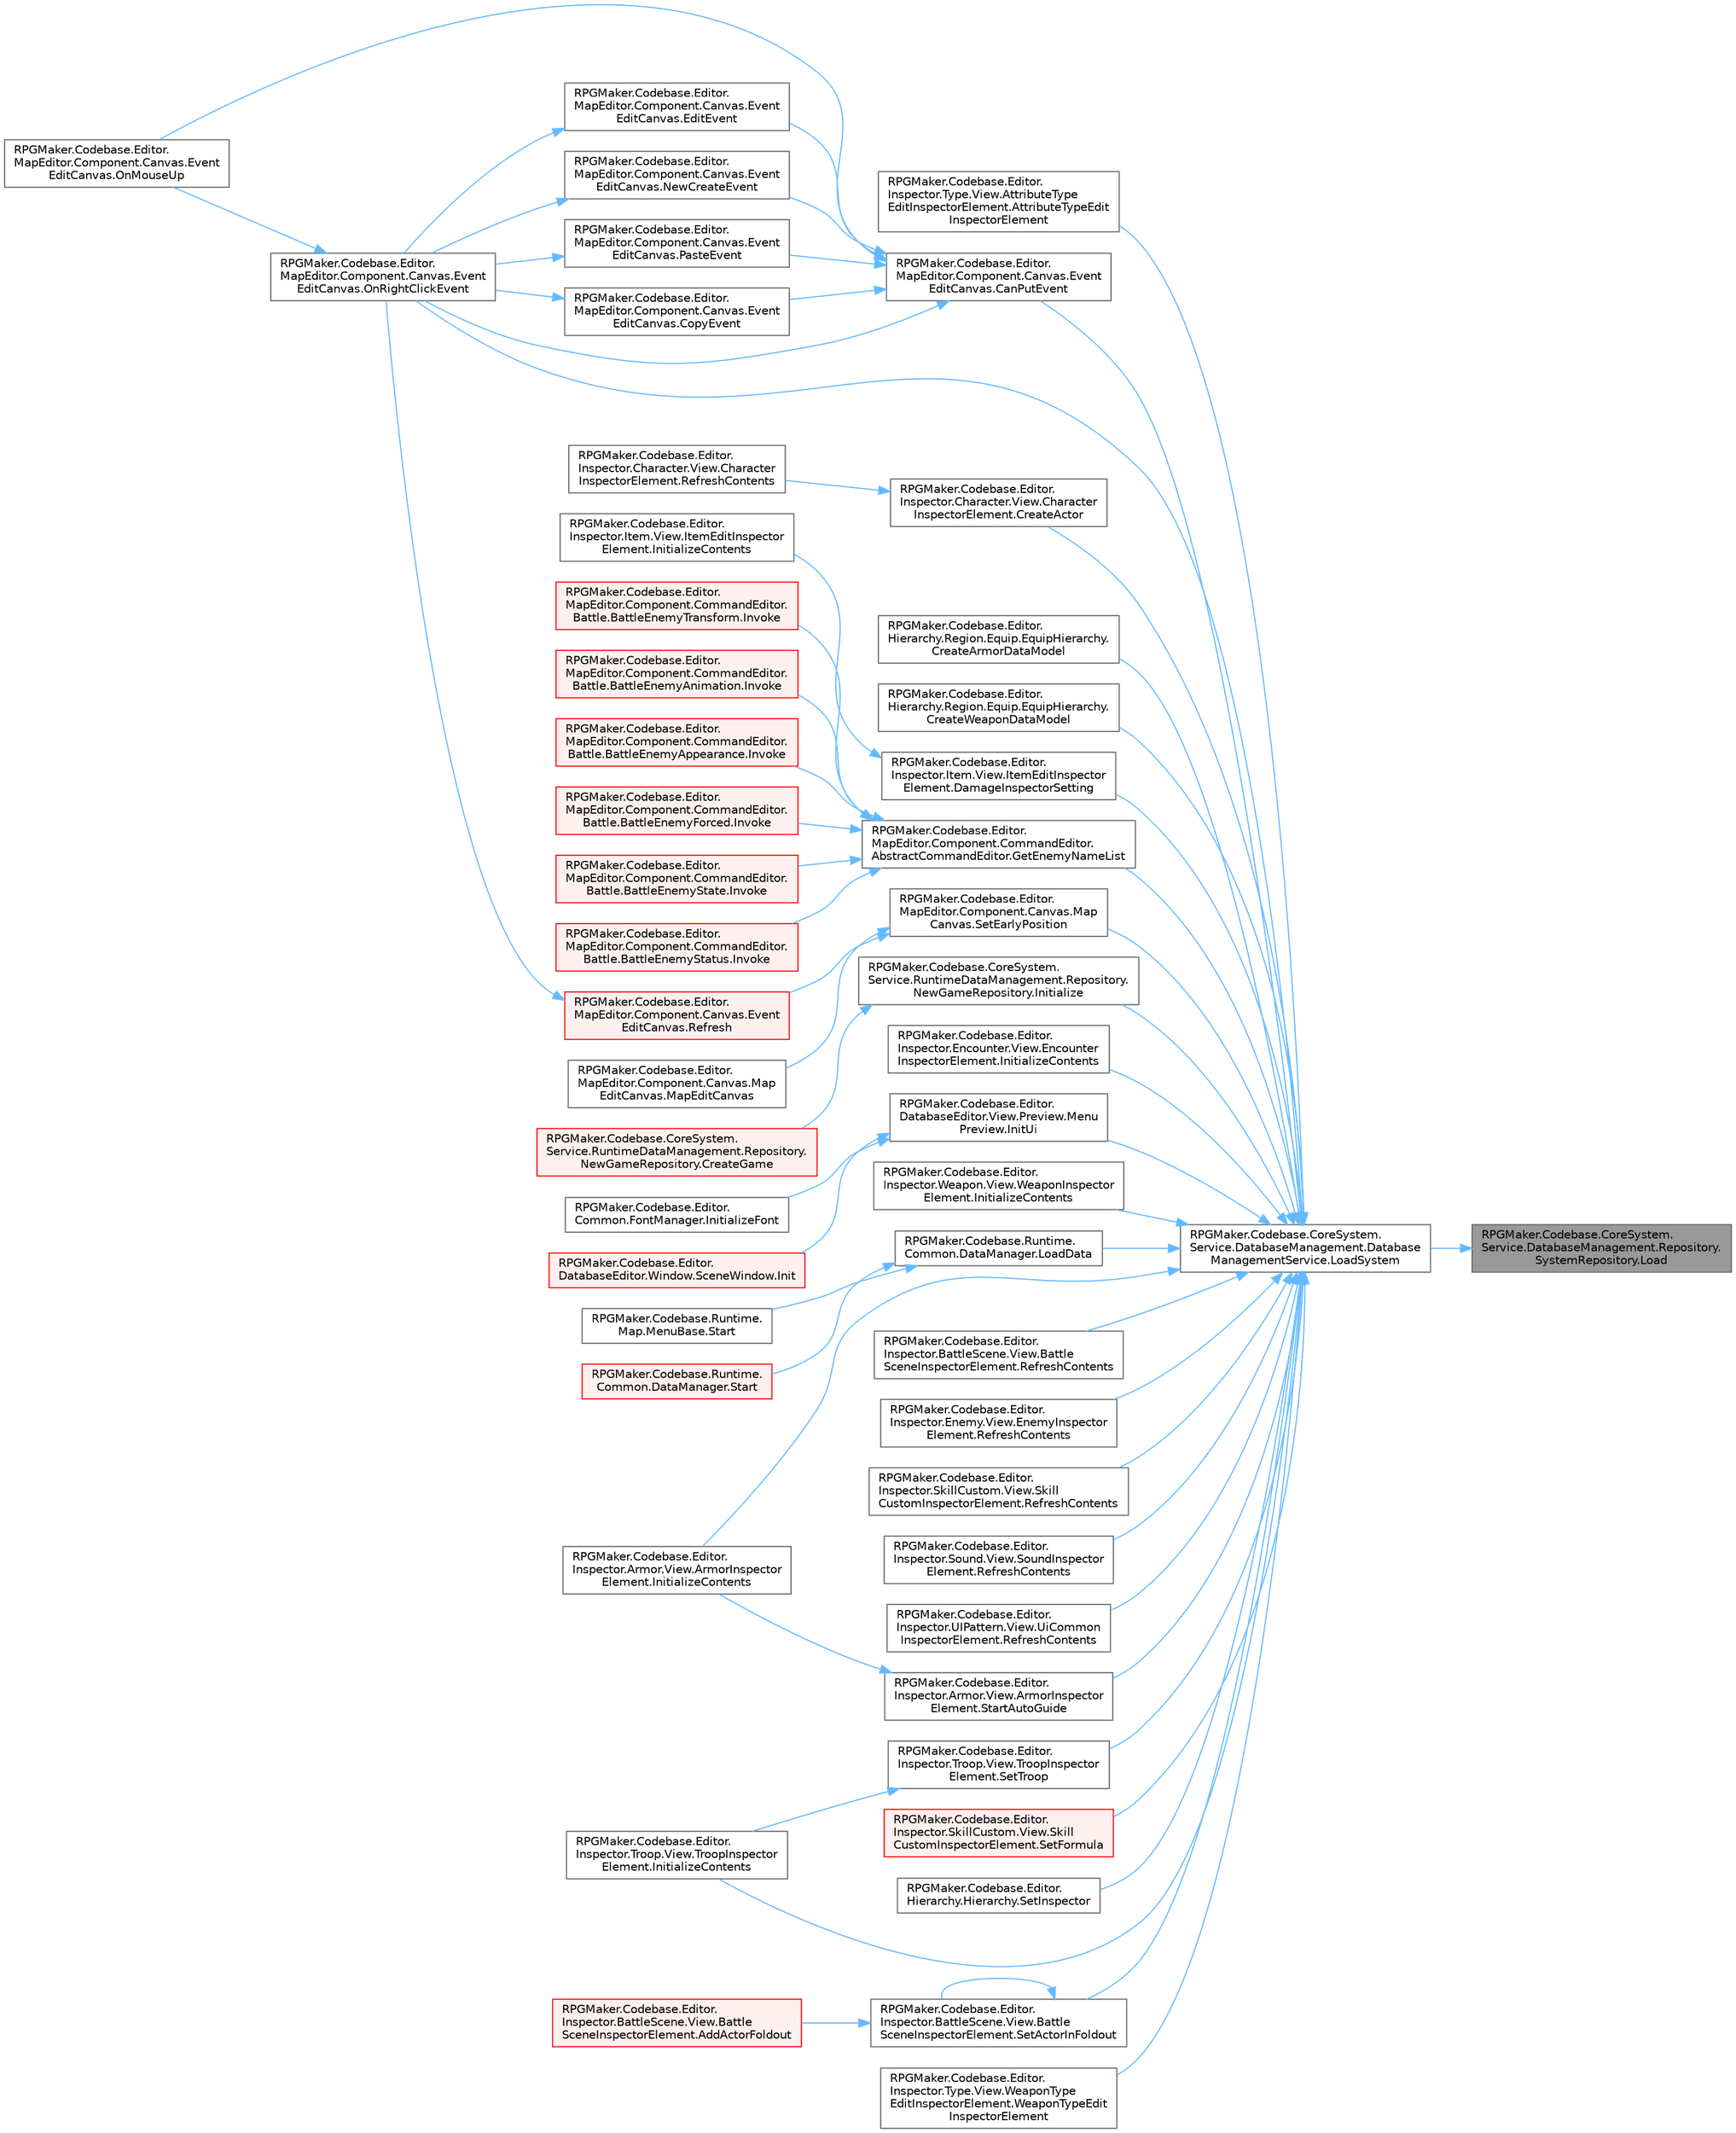 digraph "RPGMaker.Codebase.CoreSystem.Service.DatabaseManagement.Repository.SystemRepository.Load"
{
 // LATEX_PDF_SIZE
  bgcolor="transparent";
  edge [fontname=Helvetica,fontsize=10,labelfontname=Helvetica,labelfontsize=10];
  node [fontname=Helvetica,fontsize=10,shape=box,height=0.2,width=0.4];
  rankdir="RL";
  Node1 [id="Node000001",label="RPGMaker.Codebase.CoreSystem.\lService.DatabaseManagement.Repository.\lSystemRepository.Load",height=0.2,width=0.4,color="gray40", fillcolor="grey60", style="filled", fontcolor="black",tooltip=" "];
  Node1 -> Node2 [id="edge1_Node000001_Node000002",dir="back",color="steelblue1",style="solid",tooltip=" "];
  Node2 [id="Node000002",label="RPGMaker.Codebase.CoreSystem.\lService.DatabaseManagement.Database\lManagementService.LoadSystem",height=0.2,width=0.4,color="grey40", fillcolor="white", style="filled",URL="$db/db0/class_r_p_g_maker_1_1_codebase_1_1_core_system_1_1_service_1_1_database_management_1_1_database_management_service.html#ab14ced87348b79b244d7a5d975e80d25",tooltip=" "];
  Node2 -> Node3 [id="edge2_Node000002_Node000003",dir="back",color="steelblue1",style="solid",tooltip=" "];
  Node3 [id="Node000003",label="RPGMaker.Codebase.Editor.\lInspector.Type.View.AttributeType\lEditInspectorElement.AttributeTypeEdit\lInspectorElement",height=0.2,width=0.4,color="grey40", fillcolor="white", style="filled",URL="$da/d29/class_r_p_g_maker_1_1_codebase_1_1_editor_1_1_inspector_1_1_type_1_1_view_1_1_attribute_type_edit_inspector_element.html#ab1d627cb0aa4147ec2c4e6c90351ec96",tooltip=" "];
  Node2 -> Node4 [id="edge3_Node000002_Node000004",dir="back",color="steelblue1",style="solid",tooltip=" "];
  Node4 [id="Node000004",label="RPGMaker.Codebase.Editor.\lMapEditor.Component.Canvas.Event\lEditCanvas.CanPutEvent",height=0.2,width=0.4,color="grey40", fillcolor="white", style="filled",URL="$df/d64/class_r_p_g_maker_1_1_codebase_1_1_editor_1_1_map_editor_1_1_component_1_1_canvas_1_1_event_edit_canvas.html#ab5bd5cb0d606a6f9e350f884cbbbaf84",tooltip="配置できるか （すでにプレイヤーか乗り物が設置されていないか）"];
  Node4 -> Node5 [id="edge4_Node000004_Node000005",dir="back",color="steelblue1",style="solid",tooltip=" "];
  Node5 [id="Node000005",label="RPGMaker.Codebase.Editor.\lMapEditor.Component.Canvas.Event\lEditCanvas.CopyEvent",height=0.2,width=0.4,color="grey40", fillcolor="white", style="filled",URL="$df/d64/class_r_p_g_maker_1_1_codebase_1_1_editor_1_1_map_editor_1_1_component_1_1_canvas_1_1_event_edit_canvas.html#a7bcb22e2b2e5d78ca2e6b9681da53efd",tooltip="コピー"];
  Node5 -> Node6 [id="edge5_Node000005_Node000006",dir="back",color="steelblue1",style="solid",tooltip=" "];
  Node6 [id="Node000006",label="RPGMaker.Codebase.Editor.\lMapEditor.Component.Canvas.Event\lEditCanvas.OnRightClickEvent",height=0.2,width=0.4,color="grey40", fillcolor="white", style="filled",URL="$df/d64/class_r_p_g_maker_1_1_codebase_1_1_editor_1_1_map_editor_1_1_component_1_1_canvas_1_1_event_edit_canvas.html#a8676f768957dc03cc2c11dfceffe4009",tooltip=" "];
  Node6 -> Node7 [id="edge6_Node000006_Node000007",dir="back",color="steelblue1",style="solid",tooltip=" "];
  Node7 [id="Node000007",label="RPGMaker.Codebase.Editor.\lMapEditor.Component.Canvas.Event\lEditCanvas.OnMouseUp",height=0.2,width=0.4,color="grey40", fillcolor="white", style="filled",URL="$df/d64/class_r_p_g_maker_1_1_codebase_1_1_editor_1_1_map_editor_1_1_component_1_1_canvas_1_1_event_edit_canvas.html#a12f00b58b7d3a594e87001b6d90e5b5c",tooltip=" "];
  Node4 -> Node8 [id="edge7_Node000004_Node000008",dir="back",color="steelblue1",style="solid",tooltip=" "];
  Node8 [id="Node000008",label="RPGMaker.Codebase.Editor.\lMapEditor.Component.Canvas.Event\lEditCanvas.EditEvent",height=0.2,width=0.4,color="grey40", fillcolor="white", style="filled",URL="$df/d64/class_r_p_g_maker_1_1_codebase_1_1_editor_1_1_map_editor_1_1_component_1_1_canvas_1_1_event_edit_canvas.html#aa7a17e38892ca7631e2ef75ef491b6a1",tooltip="編集"];
  Node8 -> Node6 [id="edge8_Node000008_Node000006",dir="back",color="steelblue1",style="solid",tooltip=" "];
  Node4 -> Node9 [id="edge9_Node000004_Node000009",dir="back",color="steelblue1",style="solid",tooltip=" "];
  Node9 [id="Node000009",label="RPGMaker.Codebase.Editor.\lMapEditor.Component.Canvas.Event\lEditCanvas.NewCreateEvent",height=0.2,width=0.4,color="grey40", fillcolor="white", style="filled",URL="$df/d64/class_r_p_g_maker_1_1_codebase_1_1_editor_1_1_map_editor_1_1_component_1_1_canvas_1_1_event_edit_canvas.html#a48de8645c7ed3cce340b1bd0b8fab281",tooltip="新規作成"];
  Node9 -> Node6 [id="edge10_Node000009_Node000006",dir="back",color="steelblue1",style="solid",tooltip=" "];
  Node4 -> Node7 [id="edge11_Node000004_Node000007",dir="back",color="steelblue1",style="solid",tooltip=" "];
  Node4 -> Node6 [id="edge12_Node000004_Node000006",dir="back",color="steelblue1",style="solid",tooltip=" "];
  Node4 -> Node10 [id="edge13_Node000004_Node000010",dir="back",color="steelblue1",style="solid",tooltip=" "];
  Node10 [id="Node000010",label="RPGMaker.Codebase.Editor.\lMapEditor.Component.Canvas.Event\lEditCanvas.PasteEvent",height=0.2,width=0.4,color="grey40", fillcolor="white", style="filled",URL="$df/d64/class_r_p_g_maker_1_1_codebase_1_1_editor_1_1_map_editor_1_1_component_1_1_canvas_1_1_event_edit_canvas.html#a93e136f1b809ecf9e9dc388a82aba2c9",tooltip="イベントをペーストするためのコールバックを返す"];
  Node10 -> Node6 [id="edge14_Node000010_Node000006",dir="back",color="steelblue1",style="solid",tooltip=" "];
  Node2 -> Node11 [id="edge15_Node000002_Node000011",dir="back",color="steelblue1",style="solid",tooltip=" "];
  Node11 [id="Node000011",label="RPGMaker.Codebase.Editor.\lInspector.Character.View.Character\lInspectorElement.CreateActor",height=0.2,width=0.4,color="grey40", fillcolor="white", style="filled",URL="$dc/da1/class_r_p_g_maker_1_1_codebase_1_1_editor_1_1_inspector_1_1_character_1_1_view_1_1_character_inspector_element.html#ac1012fe4513fff47c98a0f84acfbfa98",tooltip=" "];
  Node11 -> Node12 [id="edge16_Node000011_Node000012",dir="back",color="steelblue1",style="solid",tooltip=" "];
  Node12 [id="Node000012",label="RPGMaker.Codebase.Editor.\lInspector.Character.View.Character\lInspectorElement.RefreshContents",height=0.2,width=0.4,color="grey40", fillcolor="white", style="filled",URL="$dc/da1/class_r_p_g_maker_1_1_codebase_1_1_editor_1_1_inspector_1_1_character_1_1_view_1_1_character_inspector_element.html#a9a644c506bdd8adaf18f56aa61359b17",tooltip="データの更新"];
  Node2 -> Node13 [id="edge17_Node000002_Node000013",dir="back",color="steelblue1",style="solid",tooltip=" "];
  Node13 [id="Node000013",label="RPGMaker.Codebase.Editor.\lHierarchy.Region.Equip.EquipHierarchy.\lCreateArmorDataModel",height=0.2,width=0.4,color="grey40", fillcolor="white", style="filled",URL="$de/dca/class_r_p_g_maker_1_1_codebase_1_1_editor_1_1_hierarchy_1_1_region_1_1_equip_1_1_equip_hierarchy.html#a2876b9aa99873c5c9fc7812ce34755a8",tooltip="防具の新規作成"];
  Node2 -> Node14 [id="edge18_Node000002_Node000014",dir="back",color="steelblue1",style="solid",tooltip=" "];
  Node14 [id="Node000014",label="RPGMaker.Codebase.Editor.\lHierarchy.Region.Equip.EquipHierarchy.\lCreateWeaponDataModel",height=0.2,width=0.4,color="grey40", fillcolor="white", style="filled",URL="$de/dca/class_r_p_g_maker_1_1_codebase_1_1_editor_1_1_hierarchy_1_1_region_1_1_equip_1_1_equip_hierarchy.html#a759a3d16cde639e634fb290bb1bc02f9",tooltip="武器の新規作成"];
  Node2 -> Node15 [id="edge19_Node000002_Node000015",dir="back",color="steelblue1",style="solid",tooltip=" "];
  Node15 [id="Node000015",label="RPGMaker.Codebase.Editor.\lInspector.Item.View.ItemEditInspector\lElement.DamageInspectorSetting",height=0.2,width=0.4,color="grey40", fillcolor="white", style="filled",URL="$d7/d2a/class_r_p_g_maker_1_1_codebase_1_1_editor_1_1_inspector_1_1_item_1_1_view_1_1_item_edit_inspector_element.html#a36f0b27350f305966b4d42ae5a4424af",tooltip=" "];
  Node15 -> Node16 [id="edge20_Node000015_Node000016",dir="back",color="steelblue1",style="solid",tooltip=" "];
  Node16 [id="Node000016",label="RPGMaker.Codebase.Editor.\lInspector.Item.View.ItemEditInspector\lElement.InitializeContents",height=0.2,width=0.4,color="grey40", fillcolor="white", style="filled",URL="$d7/d2a/class_r_p_g_maker_1_1_codebase_1_1_editor_1_1_inspector_1_1_item_1_1_view_1_1_item_edit_inspector_element.html#aa79d55ffb7cb7b6f477d0c00966c98c8",tooltip="初期化処理"];
  Node2 -> Node17 [id="edge21_Node000002_Node000017",dir="back",color="steelblue1",style="solid",tooltip=" "];
  Node17 [id="Node000017",label="RPGMaker.Codebase.Editor.\lMapEditor.Component.CommandEditor.\lAbstractCommandEditor.GetEnemyNameList",height=0.2,width=0.4,color="grey40", fillcolor="white", style="filled",URL="$d3/ded/class_r_p_g_maker_1_1_codebase_1_1_editor_1_1_map_editor_1_1_component_1_1_command_editor_1_1_abstract_command_editor.html#aa76b690876619be5980e8c5bd22c53f7",tooltip="バトルイベントで利用する、敵の名称リスト取得"];
  Node17 -> Node18 [id="edge22_Node000017_Node000018",dir="back",color="steelblue1",style="solid",tooltip=" "];
  Node18 [id="Node000018",label="RPGMaker.Codebase.Editor.\lMapEditor.Component.CommandEditor.\lBattle.BattleEnemyAnimation.Invoke",height=0.2,width=0.4,color="red", fillcolor="#FFF0F0", style="filled",URL="$dc/d2a/class_r_p_g_maker_1_1_codebase_1_1_editor_1_1_map_editor_1_1_component_1_1_command_editor_1_1_battle_1_1_battle_enemy_animation.html#a08a564c25ec2d5dc5f52236473d6bcac",tooltip=" "];
  Node17 -> Node22 [id="edge23_Node000017_Node000022",dir="back",color="steelblue1",style="solid",tooltip=" "];
  Node22 [id="Node000022",label="RPGMaker.Codebase.Editor.\lMapEditor.Component.CommandEditor.\lBattle.BattleEnemyAppearance.Invoke",height=0.2,width=0.4,color="red", fillcolor="#FFF0F0", style="filled",URL="$d6/d3b/class_r_p_g_maker_1_1_codebase_1_1_editor_1_1_map_editor_1_1_component_1_1_command_editor_1_1_ba5a63ea01876c23645ad9da9c00c2f8b1.html#a3b08d7d0e3ef2fcfcb15c85fba5b0df0",tooltip=" "];
  Node17 -> Node23 [id="edge24_Node000017_Node000023",dir="back",color="steelblue1",style="solid",tooltip=" "];
  Node23 [id="Node000023",label="RPGMaker.Codebase.Editor.\lMapEditor.Component.CommandEditor.\lBattle.BattleEnemyForced.Invoke",height=0.2,width=0.4,color="red", fillcolor="#FFF0F0", style="filled",URL="$db/d5e/class_r_p_g_maker_1_1_codebase_1_1_editor_1_1_map_editor_1_1_component_1_1_command_editor_1_1_battle_1_1_battle_enemy_forced.html#a0fa91e9358e18ff7d40f38c702e25b6e",tooltip=" "];
  Node17 -> Node24 [id="edge25_Node000017_Node000024",dir="back",color="steelblue1",style="solid",tooltip=" "];
  Node24 [id="Node000024",label="RPGMaker.Codebase.Editor.\lMapEditor.Component.CommandEditor.\lBattle.BattleEnemyState.Invoke",height=0.2,width=0.4,color="red", fillcolor="#FFF0F0", style="filled",URL="$d7/dfd/class_r_p_g_maker_1_1_codebase_1_1_editor_1_1_map_editor_1_1_component_1_1_command_editor_1_1_battle_1_1_battle_enemy_state.html#a4c8cb481335025e6bf65839361f40a7f",tooltip=" "];
  Node17 -> Node25 [id="edge26_Node000017_Node000025",dir="back",color="steelblue1",style="solid",tooltip=" "];
  Node25 [id="Node000025",label="RPGMaker.Codebase.Editor.\lMapEditor.Component.CommandEditor.\lBattle.BattleEnemyStatus.Invoke",height=0.2,width=0.4,color="red", fillcolor="#FFF0F0", style="filled",URL="$d8/d0a/class_r_p_g_maker_1_1_codebase_1_1_editor_1_1_map_editor_1_1_component_1_1_command_editor_1_1_battle_1_1_battle_enemy_status.html#a4b08c67bdd5811d83424d2436564919a",tooltip=" "];
  Node17 -> Node26 [id="edge27_Node000017_Node000026",dir="back",color="steelblue1",style="solid",tooltip=" "];
  Node26 [id="Node000026",label="RPGMaker.Codebase.Editor.\lMapEditor.Component.CommandEditor.\lBattle.BattleEnemyTransform.Invoke",height=0.2,width=0.4,color="red", fillcolor="#FFF0F0", style="filled",URL="$d3/de5/class_r_p_g_maker_1_1_codebase_1_1_editor_1_1_map_editor_1_1_component_1_1_command_editor_1_1_battle_1_1_battle_enemy_transform.html#af72e9ac9fa694b6f6cd4963cf606d555",tooltip=" "];
  Node2 -> Node27 [id="edge28_Node000002_Node000027",dir="back",color="steelblue1",style="solid",tooltip=" "];
  Node27 [id="Node000027",label="RPGMaker.Codebase.CoreSystem.\lService.RuntimeDataManagement.Repository.\lNewGameRepository.Initialize",height=0.2,width=0.4,color="grey40", fillcolor="white", style="filled",URL="$d5/d7b/class_r_p_g_maker_1_1_codebase_1_1_core_system_1_1_service_1_1_runtime_data_management_1_1_repository_1_1_new_game_repository.html#ada85b05cda0b81288769d753995ff0f3",tooltip=" "];
  Node27 -> Node28 [id="edge29_Node000027_Node000028",dir="back",color="steelblue1",style="solid",tooltip=" "];
  Node28 [id="Node000028",label="RPGMaker.Codebase.CoreSystem.\lService.RuntimeDataManagement.Repository.\lNewGameRepository.CreateGame",height=0.2,width=0.4,color="red", fillcolor="#FFF0F0", style="filled",URL="$d5/d7b/class_r_p_g_maker_1_1_codebase_1_1_core_system_1_1_service_1_1_runtime_data_management_1_1_repository_1_1_new_game_repository.html#ac568da08a12bb24134387ac58dbf5b23",tooltip="NewGame時に必要なデータの生成"];
  Node2 -> Node33 [id="edge30_Node000002_Node000033",dir="back",color="steelblue1",style="solid",tooltip=" "];
  Node33 [id="Node000033",label="RPGMaker.Codebase.Editor.\lInspector.Armor.View.ArmorInspector\lElement.InitializeContents",height=0.2,width=0.4,color="grey40", fillcolor="white", style="filled",URL="$d2/d8f/class_r_p_g_maker_1_1_codebase_1_1_editor_1_1_inspector_1_1_armor_1_1_view_1_1_armor_inspector_element.html#a87cb49db9373c62ed16345258dcf436b",tooltip="初期化処理"];
  Node2 -> Node34 [id="edge31_Node000002_Node000034",dir="back",color="steelblue1",style="solid",tooltip=" "];
  Node34 [id="Node000034",label="RPGMaker.Codebase.Editor.\lInspector.Encounter.View.Encounter\lInspectorElement.InitializeContents",height=0.2,width=0.4,color="grey40", fillcolor="white", style="filled",URL="$db/dd6/class_r_p_g_maker_1_1_codebase_1_1_editor_1_1_inspector_1_1_encounter_1_1_view_1_1_encounter_inspector_element.html#a1ec688c575fa9bc4b2489fb82680ba53",tooltip="初期化処理"];
  Node2 -> Node35 [id="edge32_Node000002_Node000035",dir="back",color="steelblue1",style="solid",tooltip=" "];
  Node35 [id="Node000035",label="RPGMaker.Codebase.Editor.\lInspector.Troop.View.TroopInspector\lElement.InitializeContents",height=0.2,width=0.4,color="grey40", fillcolor="white", style="filled",URL="$d8/d90/class_r_p_g_maker_1_1_codebase_1_1_editor_1_1_inspector_1_1_troop_1_1_view_1_1_troop_inspector_element.html#a2b7b14089e973deaa68e1f12c389a9c9",tooltip="初期化処理"];
  Node2 -> Node36 [id="edge33_Node000002_Node000036",dir="back",color="steelblue1",style="solid",tooltip=" "];
  Node36 [id="Node000036",label="RPGMaker.Codebase.Editor.\lInspector.Weapon.View.WeaponInspector\lElement.InitializeContents",height=0.2,width=0.4,color="grey40", fillcolor="white", style="filled",URL="$d9/dbc/class_r_p_g_maker_1_1_codebase_1_1_editor_1_1_inspector_1_1_weapon_1_1_view_1_1_weapon_inspector_element.html#ad4e5579f05c45d1c5fd33698652e69c6",tooltip="初期化処理"];
  Node2 -> Node37 [id="edge34_Node000002_Node000037",dir="back",color="steelblue1",style="solid",tooltip=" "];
  Node37 [id="Node000037",label="RPGMaker.Codebase.Editor.\lDatabaseEditor.View.Preview.Menu\lPreview.InitUi",height=0.2,width=0.4,color="grey40", fillcolor="white", style="filled",URL="$d8/dc3/class_r_p_g_maker_1_1_codebase_1_1_editor_1_1_database_editor_1_1_view_1_1_preview_1_1_menu_preview.html#adb6941b72f1a0d132e0e5f4d5beb1005",tooltip="初期状態のUI設定"];
  Node37 -> Node38 [id="edge35_Node000037_Node000038",dir="back",color="steelblue1",style="solid",tooltip=" "];
  Node38 [id="Node000038",label="RPGMaker.Codebase.Editor.\lDatabaseEditor.Window.SceneWindow.Init",height=0.2,width=0.4,color="red", fillcolor="#FFF0F0", style="filled",URL="$de/d38/class_r_p_g_maker_1_1_codebase_1_1_editor_1_1_database_editor_1_1_window_1_1_scene_window.html#ab676f1b7751bf8065e9ac8e324525fc3",tooltip=" "];
  Node37 -> Node58 [id="edge36_Node000037_Node000058",dir="back",color="steelblue1",style="solid",tooltip=" "];
  Node58 [id="Node000058",label="RPGMaker.Codebase.Editor.\lCommon.FontManager.InitializeFont",height=0.2,width=0.4,color="grey40", fillcolor="white", style="filled",URL="$d4/dfe/class_r_p_g_maker_1_1_codebase_1_1_editor_1_1_common_1_1_font_manager.html#a8abc5d059131c25941478f1b83e839d7",tooltip="フォントを初期化し、Prefabを作り直す"];
  Node2 -> Node59 [id="edge37_Node000002_Node000059",dir="back",color="steelblue1",style="solid",tooltip=" "];
  Node59 [id="Node000059",label="RPGMaker.Codebase.Runtime.\lCommon.DataManager.LoadData",height=0.2,width=0.4,color="grey40", fillcolor="white", style="filled",URL="$d5/d08/class_r_p_g_maker_1_1_codebase_1_1_runtime_1_1_common_1_1_data_manager.html#a42e1175b0a1dc3a225503e007043dc86",tooltip=" "];
  Node59 -> Node60 [id="edge38_Node000059_Node000060",dir="back",color="steelblue1",style="solid",tooltip=" "];
  Node60 [id="Node000060",label="RPGMaker.Codebase.Runtime.\lCommon.DataManager.Start",height=0.2,width=0.4,color="red", fillcolor="#FFF0F0", style="filled",URL="$d5/d08/class_r_p_g_maker_1_1_codebase_1_1_runtime_1_1_common_1_1_data_manager.html#ace8f5b29b336a071e6383ecdbe0f85c5",tooltip=" "];
  Node59 -> Node154 [id="edge39_Node000059_Node000154",dir="back",color="steelblue1",style="solid",tooltip=" "];
  Node154 [id="Node000154",label="RPGMaker.Codebase.Runtime.\lMap.MenuBase.Start",height=0.2,width=0.4,color="grey40", fillcolor="white", style="filled",URL="$d4/d87/class_r_p_g_maker_1_1_codebase_1_1_runtime_1_1_map_1_1_menu_base.html#ab8ad905ff46339e96dec9ed2cbe31306",tooltip=" "];
  Node2 -> Node6 [id="edge40_Node000002_Node000006",dir="back",color="steelblue1",style="solid",tooltip=" "];
  Node2 -> Node964 [id="edge41_Node000002_Node000964",dir="back",color="steelblue1",style="solid",tooltip=" "];
  Node964 [id="Node000964",label="RPGMaker.Codebase.Editor.\lInspector.BattleScene.View.Battle\lSceneInspectorElement.RefreshContents",height=0.2,width=0.4,color="grey40", fillcolor="white", style="filled",URL="$d8/d9b/class_r_p_g_maker_1_1_codebase_1_1_editor_1_1_inspector_1_1_battle_scene_1_1_view_1_1_battle_scene_inspector_element.html#a407ad7cf43a843d8a62b7bf99d8f05ac",tooltip="データの更新"];
  Node2 -> Node965 [id="edge42_Node000002_Node000965",dir="back",color="steelblue1",style="solid",tooltip=" "];
  Node965 [id="Node000965",label="RPGMaker.Codebase.Editor.\lInspector.Enemy.View.EnemyInspector\lElement.RefreshContents",height=0.2,width=0.4,color="grey40", fillcolor="white", style="filled",URL="$d3/d57/class_r_p_g_maker_1_1_codebase_1_1_editor_1_1_inspector_1_1_enemy_1_1_view_1_1_enemy_inspector_element.html#a1496254e60d5557e2e34f760bdaec23c",tooltip="データの更新"];
  Node2 -> Node966 [id="edge43_Node000002_Node000966",dir="back",color="steelblue1",style="solid",tooltip=" "];
  Node966 [id="Node000966",label="RPGMaker.Codebase.Editor.\lInspector.SkillCustom.View.Skill\lCustomInspectorElement.RefreshContents",height=0.2,width=0.4,color="grey40", fillcolor="white", style="filled",URL="$dc/d02/class_r_p_g_maker_1_1_codebase_1_1_editor_1_1_inspector_1_1_skill_custom_1_1_view_1_1_skill_custom_inspector_element.html#adc47e3b2f79954d661298ba0a6d99e2f",tooltip="データの更新"];
  Node2 -> Node967 [id="edge44_Node000002_Node000967",dir="back",color="steelblue1",style="solid",tooltip=" "];
  Node967 [id="Node000967",label="RPGMaker.Codebase.Editor.\lInspector.Sound.View.SoundInspector\lElement.RefreshContents",height=0.2,width=0.4,color="grey40", fillcolor="white", style="filled",URL="$d3/dcd/class_r_p_g_maker_1_1_codebase_1_1_editor_1_1_inspector_1_1_sound_1_1_view_1_1_sound_inspector_element.html#a7f280035ac9b04eaac239c25b8c392b7",tooltip="データの更新"];
  Node2 -> Node41 [id="edge45_Node000002_Node000041",dir="back",color="steelblue1",style="solid",tooltip=" "];
  Node41 [id="Node000041",label="RPGMaker.Codebase.Editor.\lInspector.UIPattern.View.UiCommon\lInspectorElement.RefreshContents",height=0.2,width=0.4,color="grey40", fillcolor="white", style="filled",URL="$dd/d5a/class_r_p_g_maker_1_1_codebase_1_1_editor_1_1_inspector_1_1_u_i_pattern_1_1_view_1_1_ui_common_inspector_element.html#ab44518d3f6b4bac54b269b46d691020f",tooltip="データの更新"];
  Node2 -> Node844 [id="edge46_Node000002_Node000844",dir="back",color="steelblue1",style="solid",tooltip=" "];
  Node844 [id="Node000844",label="RPGMaker.Codebase.Editor.\lInspector.BattleScene.View.Battle\lSceneInspectorElement.SetActorInFoldout",height=0.2,width=0.4,color="grey40", fillcolor="white", style="filled",URL="$d8/d9b/class_r_p_g_maker_1_1_codebase_1_1_editor_1_1_inspector_1_1_battle_scene_1_1_view_1_1_battle_scene_inspector_element.html#a5e194baa562806a4063e3f1ddd8e3084",tooltip=" "];
  Node844 -> Node845 [id="edge47_Node000844_Node000845",dir="back",color="steelblue1",style="solid",tooltip=" "];
  Node845 [id="Node000845",label="RPGMaker.Codebase.Editor.\lInspector.BattleScene.View.Battle\lSceneInspectorElement.AddActorFoldout",height=0.2,width=0.4,color="red", fillcolor="#FFF0F0", style="filled",URL="$d8/d9b/class_r_p_g_maker_1_1_codebase_1_1_editor_1_1_inspector_1_1_battle_scene_1_1_view_1_1_battle_scene_inspector_element.html#a3b828fd709d1bbd19368d8d71339a242",tooltip=" "];
  Node844 -> Node844 [id="edge48_Node000844_Node000844",dir="back",color="steelblue1",style="solid",tooltip=" "];
  Node2 -> Node968 [id="edge49_Node000002_Node000968",dir="back",color="steelblue1",style="solid",tooltip=" "];
  Node968 [id="Node000968",label="RPGMaker.Codebase.Editor.\lMapEditor.Component.Canvas.Map\lCanvas.SetEarlyPosition",height=0.2,width=0.4,color="grey40", fillcolor="white", style="filled",URL="$da/d63/class_r_p_g_maker_1_1_codebase_1_1_editor_1_1_map_editor_1_1_component_1_1_canvas_1_1_map_canvas.html#a6877989323d14f9376691bf1c26aa289",tooltip="初期パーティ、乗り物のタイルを設定する"];
  Node968 -> Node969 [id="edge50_Node000968_Node000969",dir="back",color="steelblue1",style="solid",tooltip=" "];
  Node969 [id="Node000969",label="RPGMaker.Codebase.Editor.\lMapEditor.Component.Canvas.Map\lEditCanvas.MapEditCanvas",height=0.2,width=0.4,color="grey40", fillcolor="white", style="filled",URL="$d9/df5/class_r_p_g_maker_1_1_codebase_1_1_editor_1_1_map_editor_1_1_component_1_1_canvas_1_1_map_edit_canvas.html#a8b38ce454bed9cece532c69bf6b391df",tooltip=" "];
  Node968 -> Node970 [id="edge51_Node000968_Node000970",dir="back",color="steelblue1",style="solid",tooltip=" "];
  Node970 [id="Node000970",label="RPGMaker.Codebase.Editor.\lMapEditor.Component.Canvas.Event\lEditCanvas.Refresh",height=0.2,width=0.4,color="red", fillcolor="#FFF0F0", style="filled",URL="$df/d64/class_r_p_g_maker_1_1_codebase_1_1_editor_1_1_map_editor_1_1_component_1_1_canvas_1_1_event_edit_canvas.html#a78803b998253513023cb9706e7ed1f94",tooltip=" "];
  Node970 -> Node6 [id="edge52_Node000970_Node000006",dir="back",color="steelblue1",style="solid",tooltip=" "];
  Node2 -> Node1019 [id="edge53_Node000002_Node001019",dir="back",color="steelblue1",style="solid",tooltip=" "];
  Node1019 [id="Node001019",label="RPGMaker.Codebase.Editor.\lInspector.SkillCustom.View.Skill\lCustomInspectorElement.SetFormula",height=0.2,width=0.4,color="red", fillcolor="#FFF0F0", style="filled",URL="$dc/d02/class_r_p_g_maker_1_1_codebase_1_1_editor_1_1_inspector_1_1_skill_custom_1_1_view_1_1_skill_custom_inspector_element.html#aa55443a91745b0c3d615a37e68a45c27",tooltip=" "];
  Node2 -> Node1021 [id="edge54_Node000002_Node001021",dir="back",color="steelblue1",style="solid",tooltip=" "];
  Node1021 [id="Node001021",label="RPGMaker.Codebase.Editor.\lHierarchy.Hierarchy.SetInspector",height=0.2,width=0.4,color="grey40", fillcolor="white", style="filled",URL="$de/ddc/class_r_p_g_maker_1_1_codebase_1_1_editor_1_1_hierarchy_1_1_hierarchy.html#a2b194448f5fcca77e60d5bc10f9ddbb7",tooltip="最後に開いていたインスペクターを開く"];
  Node2 -> Node1022 [id="edge55_Node000002_Node001022",dir="back",color="steelblue1",style="solid",tooltip=" "];
  Node1022 [id="Node001022",label="RPGMaker.Codebase.Editor.\lInspector.Troop.View.TroopInspector\lElement.SetTroop",height=0.2,width=0.4,color="grey40", fillcolor="white", style="filled",URL="$d8/d90/class_r_p_g_maker_1_1_codebase_1_1_editor_1_1_inspector_1_1_troop_1_1_view_1_1_troop_inspector_element.html#a83e3e4db8afd2103c81fe783a44c6d0d",tooltip=" "];
  Node1022 -> Node35 [id="edge56_Node001022_Node000035",dir="back",color="steelblue1",style="solid",tooltip=" "];
  Node2 -> Node1023 [id="edge57_Node000002_Node001023",dir="back",color="steelblue1",style="solid",tooltip=" "];
  Node1023 [id="Node001023",label="RPGMaker.Codebase.Editor.\lInspector.Armor.View.ArmorInspector\lElement.StartAutoGuide",height=0.2,width=0.4,color="grey40", fillcolor="white", style="filled",URL="$d2/d8f/class_r_p_g_maker_1_1_codebase_1_1_editor_1_1_inspector_1_1_armor_1_1_view_1_1_armor_inspector_element.html#a087ef78d8455ea028fe717d3d66ab629",tooltip=" "];
  Node1023 -> Node33 [id="edge58_Node001023_Node000033",dir="back",color="steelblue1",style="solid",tooltip=" "];
  Node2 -> Node1024 [id="edge59_Node000002_Node001024",dir="back",color="steelblue1",style="solid",tooltip=" "];
  Node1024 [id="Node001024",label="RPGMaker.Codebase.Editor.\lInspector.Type.View.WeaponType\lEditInspectorElement.WeaponTypeEdit\lInspectorElement",height=0.2,width=0.4,color="grey40", fillcolor="white", style="filled",URL="$d3/df4/class_r_p_g_maker_1_1_codebase_1_1_editor_1_1_inspector_1_1_type_1_1_view_1_1_weapon_type_edit_inspector_element.html#a459331e6aa356b439629a2758f34abda",tooltip=" "];
}

